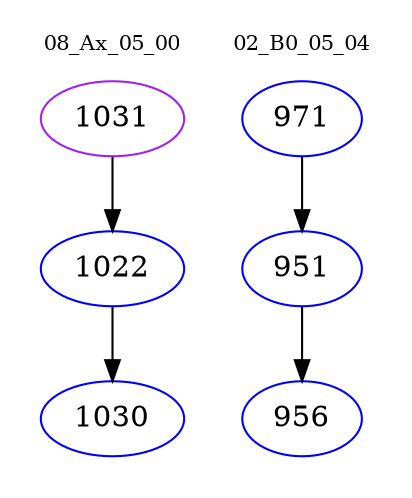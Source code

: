 digraph{
subgraph cluster_0 {
color = white
label = "08_Ax_05_00";
fontsize=10;
T0_1031 [label="1031", color="purple"]
T0_1031 -> T0_1022 [color="black"]
T0_1022 [label="1022", color="blue"]
T0_1022 -> T0_1030 [color="black"]
T0_1030 [label="1030", color="blue"]
}
subgraph cluster_1 {
color = white
label = "02_B0_05_04";
fontsize=10;
T1_971 [label="971", color="blue"]
T1_971 -> T1_951 [color="black"]
T1_951 [label="951", color="blue"]
T1_951 -> T1_956 [color="black"]
T1_956 [label="956", color="blue"]
}
}
